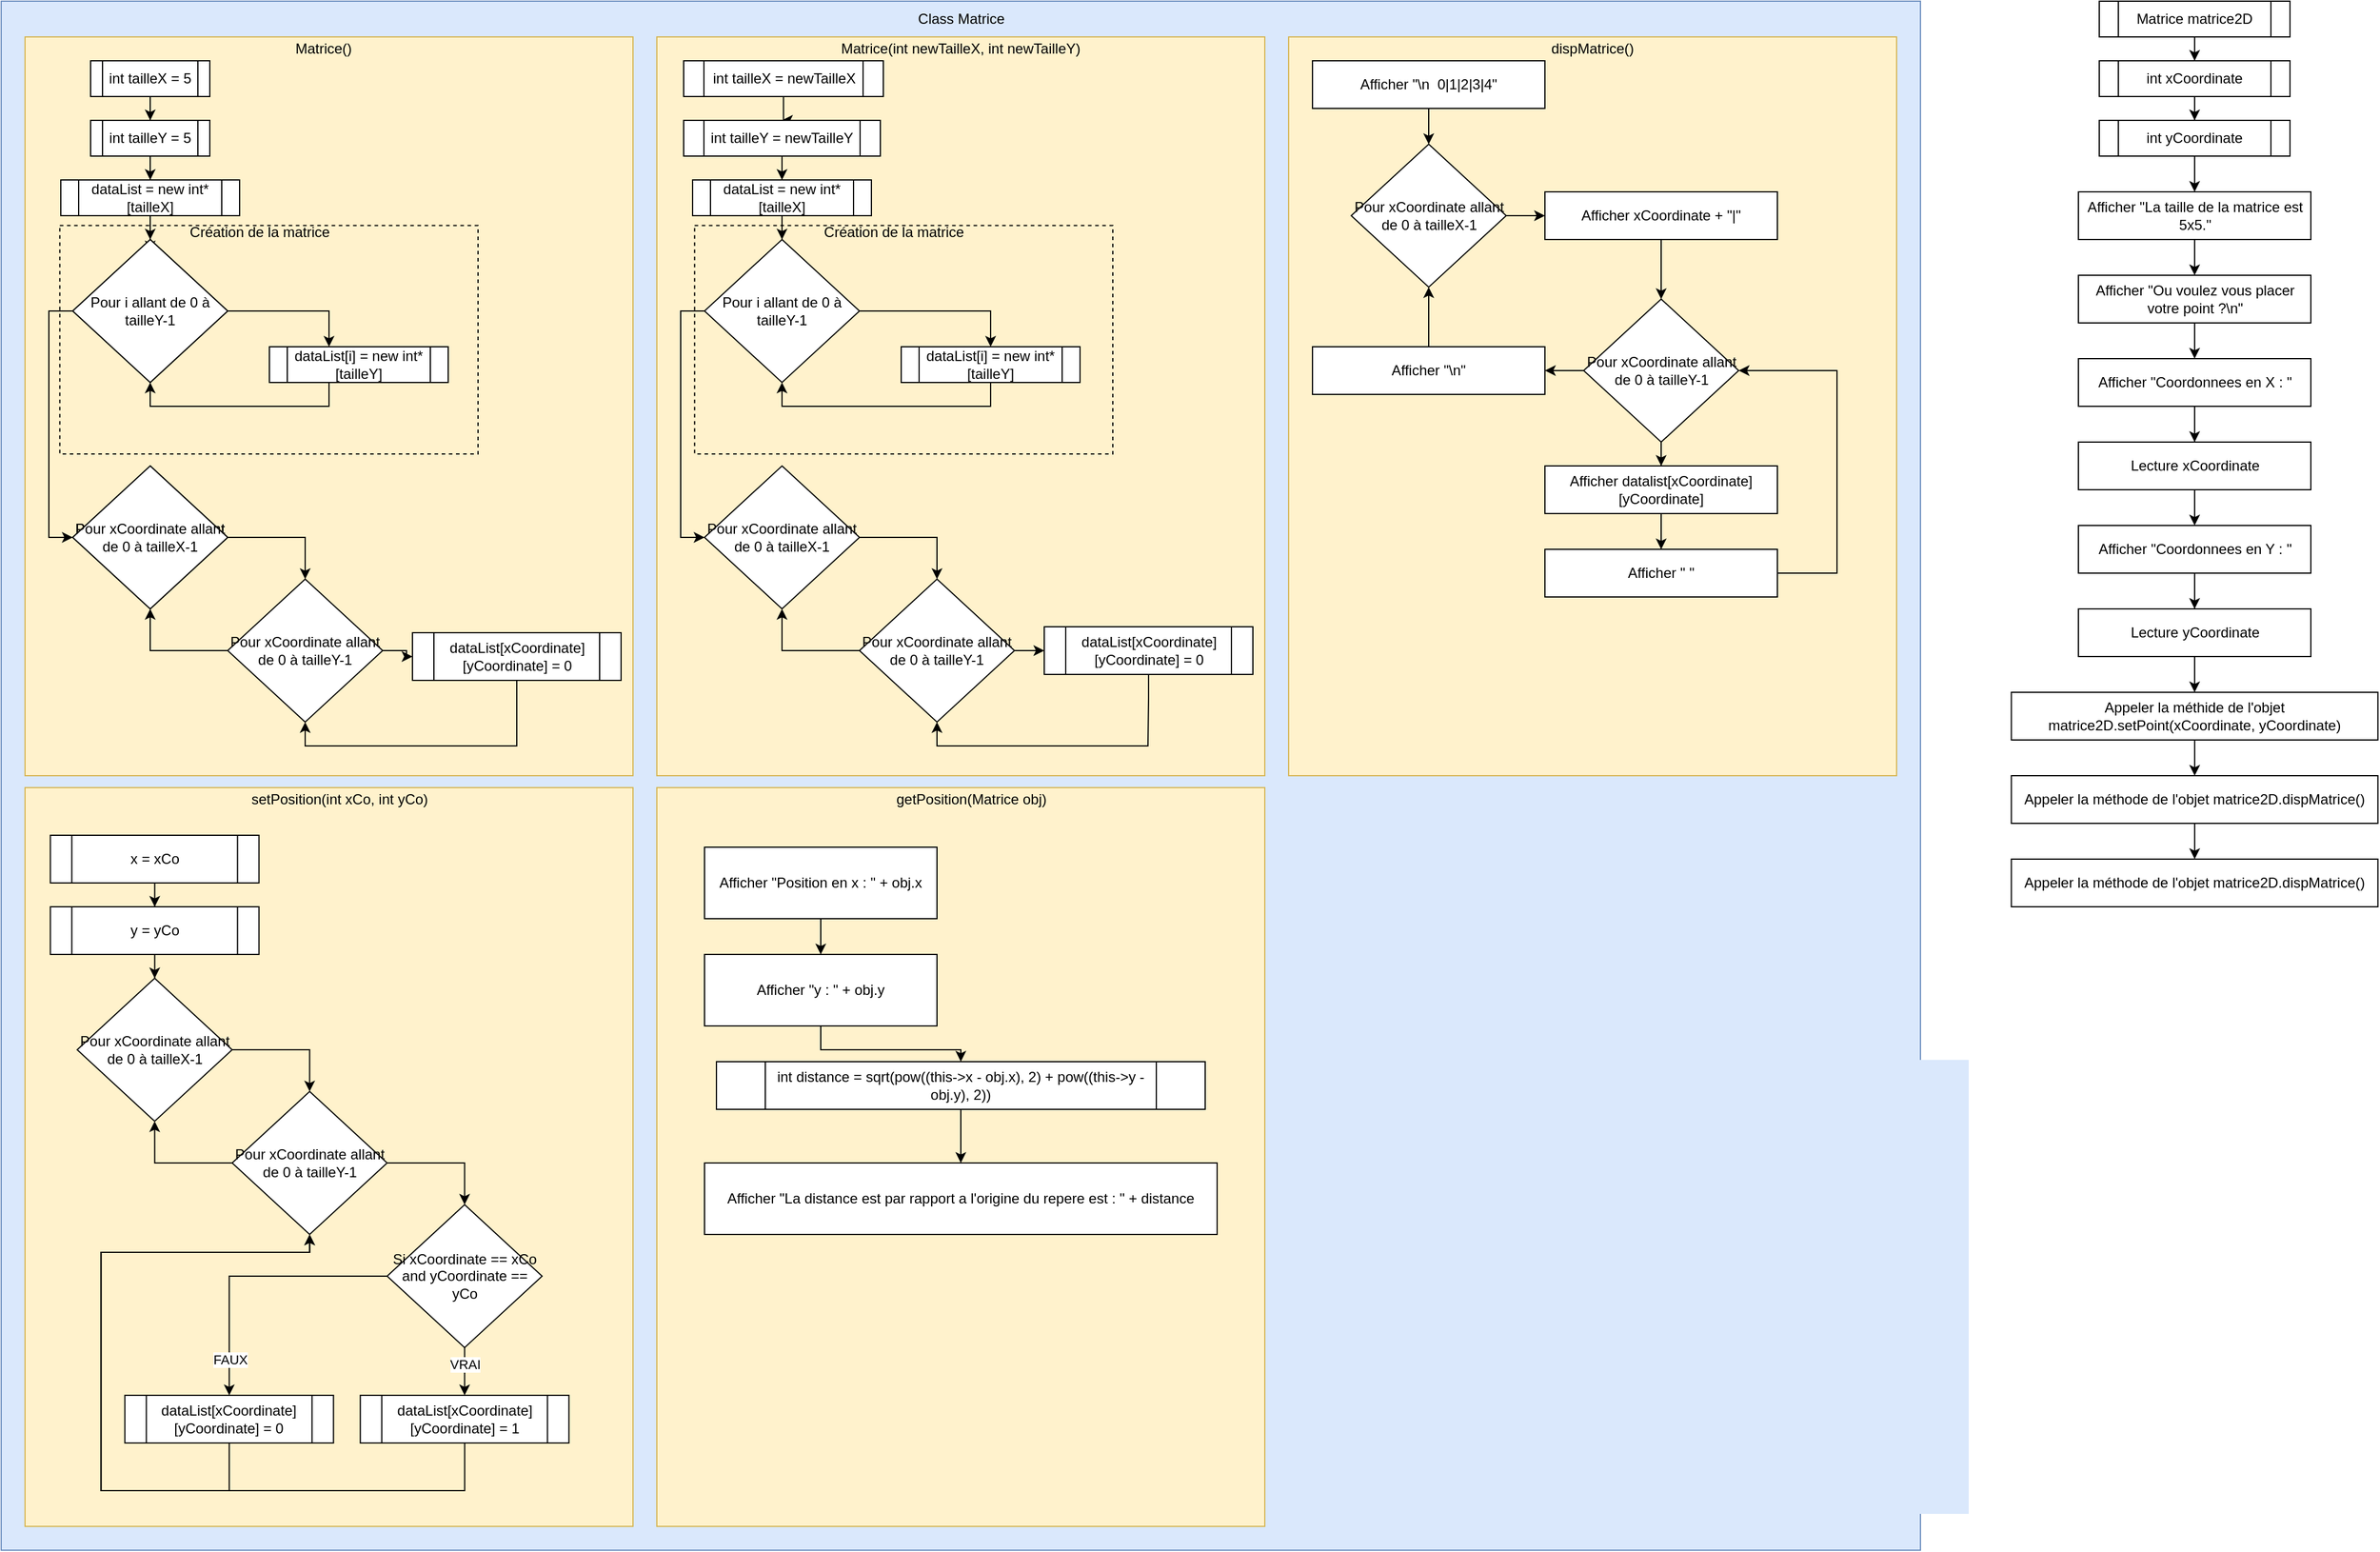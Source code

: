 <mxfile version="15.2.7" type="device"><diagram id="Nfzwu7JkCeesbR7hyUpN" name="Page-1"><mxGraphModel dx="716" dy="419" grid="1" gridSize="10" guides="1" tooltips="1" connect="1" arrows="1" fold="1" page="1" pageScale="1" pageWidth="827" pageHeight="1169" math="0" shadow="0"><root><mxCell id="0"/><mxCell id="1" parent="0"/><mxCell id="v02y0hQfB09JgSzKVZKJ-1" value="" style="whiteSpace=wrap;html=1;fillColor=#dae8fc;strokeColor=#6c8ebf;" vertex="1" parent="1"><mxGeometry x="130" y="120" width="1610" height="1300" as="geometry"/></mxCell><mxCell id="v02y0hQfB09JgSzKVZKJ-2" value="Class Matrice" style="text;html=1;strokeColor=none;fillColor=none;align=center;verticalAlign=middle;whiteSpace=wrap;rounded=0;" vertex="1" parent="1"><mxGeometry x="882.5" y="125" width="105" height="20" as="geometry"/></mxCell><mxCell id="v02y0hQfB09JgSzKVZKJ-3" value="" style="rounded=0;whiteSpace=wrap;html=1;fillColor=#fff2cc;strokeColor=#d6b656;" vertex="1" parent="1"><mxGeometry x="150" y="150" width="510" height="620" as="geometry"/></mxCell><mxCell id="v02y0hQfB09JgSzKVZKJ-4" value="Matrice()" style="text;html=1;strokeColor=none;fillColor=none;align=center;verticalAlign=middle;whiteSpace=wrap;rounded=0;" vertex="1" parent="1"><mxGeometry x="347.5" y="150" width="105" height="20" as="geometry"/></mxCell><mxCell id="v02y0hQfB09JgSzKVZKJ-9" style="edgeStyle=orthogonalEdgeStyle;rounded=0;orthogonalLoop=1;jettySize=auto;html=1;" edge="1" parent="1" source="v02y0hQfB09JgSzKVZKJ-5" target="v02y0hQfB09JgSzKVZKJ-6"><mxGeometry relative="1" as="geometry"/></mxCell><mxCell id="v02y0hQfB09JgSzKVZKJ-5" value="int tailleX = 5" style="shape=process;whiteSpace=wrap;html=1;backgroundOutline=1;" vertex="1" parent="1"><mxGeometry x="205" y="170" width="100" height="30" as="geometry"/></mxCell><mxCell id="v02y0hQfB09JgSzKVZKJ-10" style="edgeStyle=orthogonalEdgeStyle;rounded=0;orthogonalLoop=1;jettySize=auto;html=1;entryX=0.5;entryY=0;entryDx=0;entryDy=0;" edge="1" parent="1" source="v02y0hQfB09JgSzKVZKJ-6" target="v02y0hQfB09JgSzKVZKJ-7"><mxGeometry relative="1" as="geometry"/></mxCell><mxCell id="v02y0hQfB09JgSzKVZKJ-31" value="" style="edgeStyle=orthogonalEdgeStyle;rounded=0;orthogonalLoop=1;jettySize=auto;html=1;" edge="1" parent="1" source="v02y0hQfB09JgSzKVZKJ-6"><mxGeometry relative="1" as="geometry"><mxPoint x="255" y="330" as="targetPoint"/></mxGeometry></mxCell><mxCell id="v02y0hQfB09JgSzKVZKJ-6" value="int tailleY = 5" style="shape=process;whiteSpace=wrap;html=1;backgroundOutline=1;" vertex="1" parent="1"><mxGeometry x="205" y="220" width="100" height="30" as="geometry"/></mxCell><mxCell id="v02y0hQfB09JgSzKVZKJ-15" style="edgeStyle=orthogonalEdgeStyle;rounded=0;orthogonalLoop=1;jettySize=auto;html=1;" edge="1" parent="1" source="v02y0hQfB09JgSzKVZKJ-7" target="v02y0hQfB09JgSzKVZKJ-13"><mxGeometry relative="1" as="geometry"/></mxCell><mxCell id="v02y0hQfB09JgSzKVZKJ-7" value="dataList = new int*[tailleX]" style="shape=process;whiteSpace=wrap;html=1;backgroundOutline=1;" vertex="1" parent="1"><mxGeometry x="180" y="270" width="150" height="30" as="geometry"/></mxCell><mxCell id="v02y0hQfB09JgSzKVZKJ-19" style="edgeStyle=orthogonalEdgeStyle;rounded=0;orthogonalLoop=1;jettySize=auto;html=1;" edge="1" parent="1" source="v02y0hQfB09JgSzKVZKJ-13" target="v02y0hQfB09JgSzKVZKJ-18"><mxGeometry relative="1" as="geometry"><Array as="points"><mxPoint x="405" y="380"/></Array></mxGeometry></mxCell><mxCell id="v02y0hQfB09JgSzKVZKJ-23" style="edgeStyle=orthogonalEdgeStyle;rounded=0;orthogonalLoop=1;jettySize=auto;html=1;" edge="1" parent="1" source="v02y0hQfB09JgSzKVZKJ-13" target="v02y0hQfB09JgSzKVZKJ-22"><mxGeometry relative="1" as="geometry"><Array as="points"><mxPoint x="170" y="380"/><mxPoint x="170" y="570"/></Array></mxGeometry></mxCell><mxCell id="v02y0hQfB09JgSzKVZKJ-13" value="Pour i allant de 0 à tailleY-1" style="rhombus;whiteSpace=wrap;html=1;" vertex="1" parent="1"><mxGeometry x="190" y="320" width="130" height="120" as="geometry"/></mxCell><mxCell id="v02y0hQfB09JgSzKVZKJ-20" style="edgeStyle=orthogonalEdgeStyle;rounded=0;orthogonalLoop=1;jettySize=auto;html=1;entryX=0.5;entryY=1;entryDx=0;entryDy=0;" edge="1" parent="1" source="v02y0hQfB09JgSzKVZKJ-18" target="v02y0hQfB09JgSzKVZKJ-13"><mxGeometry relative="1" as="geometry"><Array as="points"><mxPoint x="405" y="460"/><mxPoint x="255" y="460"/></Array></mxGeometry></mxCell><mxCell id="v02y0hQfB09JgSzKVZKJ-18" value="dataList[i] = new int*[tailleY]" style="shape=process;whiteSpace=wrap;html=1;backgroundOutline=1;" vertex="1" parent="1"><mxGeometry x="355" y="410" width="150" height="30" as="geometry"/></mxCell><mxCell id="v02y0hQfB09JgSzKVZKJ-25" style="edgeStyle=orthogonalEdgeStyle;rounded=0;orthogonalLoop=1;jettySize=auto;html=1;" edge="1" parent="1" source="v02y0hQfB09JgSzKVZKJ-22" target="v02y0hQfB09JgSzKVZKJ-24"><mxGeometry relative="1" as="geometry"><Array as="points"><mxPoint x="385" y="570"/></Array></mxGeometry></mxCell><mxCell id="v02y0hQfB09JgSzKVZKJ-22" value="Pour xCoordinate allant de 0 à tailleX-1" style="rhombus;whiteSpace=wrap;html=1;" vertex="1" parent="1"><mxGeometry x="190" y="510" width="130" height="120" as="geometry"/></mxCell><mxCell id="v02y0hQfB09JgSzKVZKJ-26" style="edgeStyle=orthogonalEdgeStyle;rounded=0;orthogonalLoop=1;jettySize=auto;html=1;entryX=0.5;entryY=1;entryDx=0;entryDy=0;" edge="1" parent="1" source="v02y0hQfB09JgSzKVZKJ-24" target="v02y0hQfB09JgSzKVZKJ-22"><mxGeometry relative="1" as="geometry"><Array as="points"><mxPoint x="255" y="665"/></Array></mxGeometry></mxCell><mxCell id="v02y0hQfB09JgSzKVZKJ-28" style="edgeStyle=orthogonalEdgeStyle;rounded=0;orthogonalLoop=1;jettySize=auto;html=1;" edge="1" parent="1" source="v02y0hQfB09JgSzKVZKJ-24" target="v02y0hQfB09JgSzKVZKJ-27"><mxGeometry relative="1" as="geometry"/></mxCell><mxCell id="v02y0hQfB09JgSzKVZKJ-24" value="Pour xCoordinate allant de 0 à tailleY-1" style="rhombus;whiteSpace=wrap;html=1;" vertex="1" parent="1"><mxGeometry x="320" y="605" width="130" height="120" as="geometry"/></mxCell><mxCell id="v02y0hQfB09JgSzKVZKJ-29" style="edgeStyle=orthogonalEdgeStyle;rounded=0;orthogonalLoop=1;jettySize=auto;html=1;entryX=0.5;entryY=1;entryDx=0;entryDy=0;" edge="1" parent="1" source="v02y0hQfB09JgSzKVZKJ-27" target="v02y0hQfB09JgSzKVZKJ-24"><mxGeometry relative="1" as="geometry"><Array as="points"><mxPoint x="562" y="745"/><mxPoint x="385" y="745"/></Array></mxGeometry></mxCell><mxCell id="v02y0hQfB09JgSzKVZKJ-27" value="dataList[xCoordinate][yCoordinate] = 0" style="shape=process;whiteSpace=wrap;html=1;backgroundOutline=1;" vertex="1" parent="1"><mxGeometry x="475" y="650" width="175" height="40" as="geometry"/></mxCell><mxCell id="v02y0hQfB09JgSzKVZKJ-32" value="" style="group" vertex="1" connectable="0" parent="1"><mxGeometry x="167.5" y="306.25" width="362.5" height="193.75" as="geometry"/></mxCell><mxCell id="v02y0hQfB09JgSzKVZKJ-21" value="Création de la matrice" style="text;html=1;strokeColor=none;fillColor=none;align=center;verticalAlign=middle;whiteSpace=wrap;rounded=0;" vertex="1" parent="v02y0hQfB09JgSzKVZKJ-32"><mxGeometry x="110.114" width="138.374" height="16.316" as="geometry"/></mxCell><mxCell id="v02y0hQfB09JgSzKVZKJ-16" value="" style="rounded=0;whiteSpace=wrap;html=1;fillColor=none;dashed=1;" vertex="1" parent="v02y0hQfB09JgSzKVZKJ-32"><mxGeometry x="11.694" y="2.039" width="350.806" height="191.711" as="geometry"/></mxCell><mxCell id="v02y0hQfB09JgSzKVZKJ-33" value="" style="rounded=0;whiteSpace=wrap;html=1;fillColor=#fff2cc;strokeColor=#d6b656;" vertex="1" parent="1"><mxGeometry x="680" y="150" width="510" height="620" as="geometry"/></mxCell><mxCell id="v02y0hQfB09JgSzKVZKJ-34" value="Matrice(int newTailleX, int newTailleY)" style="text;html=1;strokeColor=none;fillColor=none;align=center;verticalAlign=middle;whiteSpace=wrap;rounded=0;" vertex="1" parent="1"><mxGeometry x="800" y="150" width="270" height="20" as="geometry"/></mxCell><mxCell id="v02y0hQfB09JgSzKVZKJ-35" value="int tailleX = 5" style="shape=process;whiteSpace=wrap;html=1;backgroundOutline=1;" vertex="1" parent="1"><mxGeometry x="205" y="170" width="100" height="30" as="geometry"/></mxCell><mxCell id="v02y0hQfB09JgSzKVZKJ-36" value="int tailleY = 5" style="shape=process;whiteSpace=wrap;html=1;backgroundOutline=1;" vertex="1" parent="1"><mxGeometry x="205" y="220" width="100" height="30" as="geometry"/></mxCell><mxCell id="v02y0hQfB09JgSzKVZKJ-37" value="dataList = new int*[tailleX]" style="shape=process;whiteSpace=wrap;html=1;backgroundOutline=1;" vertex="1" parent="1"><mxGeometry x="180" y="270" width="150" height="30" as="geometry"/></mxCell><mxCell id="v02y0hQfB09JgSzKVZKJ-38" value="Pour i allant de 0 à tailleY-1" style="rhombus;whiteSpace=wrap;html=1;" vertex="1" parent="1"><mxGeometry x="190" y="320" width="130" height="120" as="geometry"/></mxCell><mxCell id="v02y0hQfB09JgSzKVZKJ-39" value="dataList[i] = new int*[tailleY]" style="shape=process;whiteSpace=wrap;html=1;backgroundOutline=1;" vertex="1" parent="1"><mxGeometry x="355" y="410" width="150" height="30" as="geometry"/></mxCell><mxCell id="v02y0hQfB09JgSzKVZKJ-40" value="Pour xCoordinate allant de 0 à tailleX-1" style="rhombus;whiteSpace=wrap;html=1;" vertex="1" parent="1"><mxGeometry x="190" y="510" width="130" height="120" as="geometry"/></mxCell><mxCell id="v02y0hQfB09JgSzKVZKJ-53" style="edgeStyle=orthogonalEdgeStyle;rounded=0;orthogonalLoop=1;jettySize=auto;html=1;" edge="1" parent="1" source="v02y0hQfB09JgSzKVZKJ-41" target="v02y0hQfB09JgSzKVZKJ-48"><mxGeometry relative="1" as="geometry"><Array as="points"><mxPoint x="785" y="665"/></Array></mxGeometry></mxCell><mxCell id="v02y0hQfB09JgSzKVZKJ-54" style="edgeStyle=orthogonalEdgeStyle;rounded=0;orthogonalLoop=1;jettySize=auto;html=1;" edge="1" parent="1" source="v02y0hQfB09JgSzKVZKJ-41" target="v02y0hQfB09JgSzKVZKJ-42"><mxGeometry relative="1" as="geometry"/></mxCell><mxCell id="v02y0hQfB09JgSzKVZKJ-41" value="Pour xCoordinate allant de 0 à tailleY-1" style="rhombus;whiteSpace=wrap;html=1;" vertex="1" parent="1"><mxGeometry x="850" y="605" width="130" height="120" as="geometry"/></mxCell><mxCell id="v02y0hQfB09JgSzKVZKJ-55" style="edgeStyle=orthogonalEdgeStyle;rounded=0;orthogonalLoop=1;jettySize=auto;html=1;entryX=0.5;entryY=1;entryDx=0;entryDy=0;" edge="1" parent="1" source="v02y0hQfB09JgSzKVZKJ-42" target="v02y0hQfB09JgSzKVZKJ-41"><mxGeometry relative="1" as="geometry"><Array as="points"><mxPoint x="1092" y="705"/><mxPoint x="1092" y="745"/><mxPoint x="915" y="745"/></Array></mxGeometry></mxCell><mxCell id="v02y0hQfB09JgSzKVZKJ-42" value="dataList[xCoordinate][yCoordinate] = 0" style="shape=process;whiteSpace=wrap;html=1;backgroundOutline=1;" vertex="1" parent="1"><mxGeometry x="1005" y="645" width="175" height="40" as="geometry"/></mxCell><mxCell id="v02y0hQfB09JgSzKVZKJ-58" style="edgeStyle=orthogonalEdgeStyle;rounded=0;orthogonalLoop=1;jettySize=auto;html=1;entryX=0.5;entryY=0;entryDx=0;entryDy=0;" edge="1" parent="1" source="v02y0hQfB09JgSzKVZKJ-43" target="v02y0hQfB09JgSzKVZKJ-44"><mxGeometry relative="1" as="geometry"/></mxCell><mxCell id="v02y0hQfB09JgSzKVZKJ-43" value="int tailleX = newTailleX" style="shape=process;whiteSpace=wrap;html=1;backgroundOutline=1;" vertex="1" parent="1"><mxGeometry x="702.5" y="170" width="167.5" height="30" as="geometry"/></mxCell><mxCell id="v02y0hQfB09JgSzKVZKJ-57" style="edgeStyle=orthogonalEdgeStyle;rounded=0;orthogonalLoop=1;jettySize=auto;html=1;entryX=0.5;entryY=0;entryDx=0;entryDy=0;" edge="1" parent="1" source="v02y0hQfB09JgSzKVZKJ-44" target="v02y0hQfB09JgSzKVZKJ-45"><mxGeometry relative="1" as="geometry"/></mxCell><mxCell id="v02y0hQfB09JgSzKVZKJ-44" value="int tailleY = newTailleY" style="shape=process;whiteSpace=wrap;html=1;backgroundOutline=1;" vertex="1" parent="1"><mxGeometry x="702.5" y="220" width="165" height="30" as="geometry"/></mxCell><mxCell id="v02y0hQfB09JgSzKVZKJ-56" style="edgeStyle=orthogonalEdgeStyle;rounded=0;orthogonalLoop=1;jettySize=auto;html=1;entryX=0.5;entryY=0;entryDx=0;entryDy=0;" edge="1" parent="1" source="v02y0hQfB09JgSzKVZKJ-45" target="v02y0hQfB09JgSzKVZKJ-46"><mxGeometry relative="1" as="geometry"/></mxCell><mxCell id="v02y0hQfB09JgSzKVZKJ-45" value="dataList = new int*[tailleX]" style="shape=process;whiteSpace=wrap;html=1;backgroundOutline=1;" vertex="1" parent="1"><mxGeometry x="710" y="270" width="150" height="30" as="geometry"/></mxCell><mxCell id="v02y0hQfB09JgSzKVZKJ-49" style="edgeStyle=orthogonalEdgeStyle;rounded=0;orthogonalLoop=1;jettySize=auto;html=1;entryX=0.5;entryY=0;entryDx=0;entryDy=0;" edge="1" parent="1" source="v02y0hQfB09JgSzKVZKJ-46" target="v02y0hQfB09JgSzKVZKJ-47"><mxGeometry relative="1" as="geometry"/></mxCell><mxCell id="v02y0hQfB09JgSzKVZKJ-51" style="edgeStyle=orthogonalEdgeStyle;rounded=0;orthogonalLoop=1;jettySize=auto;html=1;entryX=0;entryY=0.5;entryDx=0;entryDy=0;" edge="1" parent="1" source="v02y0hQfB09JgSzKVZKJ-46" target="v02y0hQfB09JgSzKVZKJ-48"><mxGeometry relative="1" as="geometry"><Array as="points"><mxPoint x="700" y="380"/><mxPoint x="700" y="570"/></Array></mxGeometry></mxCell><mxCell id="v02y0hQfB09JgSzKVZKJ-46" value="Pour i allant de 0 à tailleY-1" style="rhombus;whiteSpace=wrap;html=1;" vertex="1" parent="1"><mxGeometry x="720" y="320" width="130" height="120" as="geometry"/></mxCell><mxCell id="v02y0hQfB09JgSzKVZKJ-50" style="edgeStyle=orthogonalEdgeStyle;rounded=0;orthogonalLoop=1;jettySize=auto;html=1;entryX=0.5;entryY=1;entryDx=0;entryDy=0;" edge="1" parent="1" source="v02y0hQfB09JgSzKVZKJ-47" target="v02y0hQfB09JgSzKVZKJ-46"><mxGeometry relative="1" as="geometry"><Array as="points"><mxPoint x="960" y="460"/><mxPoint x="785" y="460"/></Array></mxGeometry></mxCell><mxCell id="v02y0hQfB09JgSzKVZKJ-47" value="dataList[i] = new int*[tailleY]" style="shape=process;whiteSpace=wrap;html=1;backgroundOutline=1;" vertex="1" parent="1"><mxGeometry x="885" y="410" width="150" height="30" as="geometry"/></mxCell><mxCell id="v02y0hQfB09JgSzKVZKJ-52" style="edgeStyle=orthogonalEdgeStyle;rounded=0;orthogonalLoop=1;jettySize=auto;html=1;" edge="1" parent="1" source="v02y0hQfB09JgSzKVZKJ-48" target="v02y0hQfB09JgSzKVZKJ-41"><mxGeometry relative="1" as="geometry"><Array as="points"><mxPoint x="915" y="570"/></Array></mxGeometry></mxCell><mxCell id="v02y0hQfB09JgSzKVZKJ-48" value="Pour xCoordinate allant de 0 à tailleX-1" style="rhombus;whiteSpace=wrap;html=1;" vertex="1" parent="1"><mxGeometry x="720" y="510" width="130" height="120" as="geometry"/></mxCell><mxCell id="v02y0hQfB09JgSzKVZKJ-59" value="" style="group" vertex="1" connectable="0" parent="1"><mxGeometry x="700" y="306.25" width="362.5" height="193.75" as="geometry"/></mxCell><mxCell id="v02y0hQfB09JgSzKVZKJ-60" value="Création de la matrice" style="text;html=1;strokeColor=none;fillColor=none;align=center;verticalAlign=middle;whiteSpace=wrap;rounded=0;" vertex="1" parent="v02y0hQfB09JgSzKVZKJ-59"><mxGeometry x="110.114" width="138.374" height="16.316" as="geometry"/></mxCell><mxCell id="v02y0hQfB09JgSzKVZKJ-61" value="" style="rounded=0;whiteSpace=wrap;html=1;fillColor=none;dashed=1;" vertex="1" parent="v02y0hQfB09JgSzKVZKJ-59"><mxGeometry x="11.694" y="2.039" width="350.806" height="191.711" as="geometry"/></mxCell><mxCell id="v02y0hQfB09JgSzKVZKJ-62" value="" style="rounded=0;whiteSpace=wrap;html=1;fillColor=#fff2cc;strokeColor=#d6b656;" vertex="1" parent="1"><mxGeometry x="150" y="780" width="510" height="620" as="geometry"/></mxCell><mxCell id="v02y0hQfB09JgSzKVZKJ-63" value="setPosition(int xCo, int yCo)" style="text;html=1;strokeColor=none;fillColor=none;align=center;verticalAlign=middle;whiteSpace=wrap;rounded=0;" vertex="1" parent="1"><mxGeometry x="305" y="780" width="217.5" height="20" as="geometry"/></mxCell><mxCell id="v02y0hQfB09JgSzKVZKJ-67" style="edgeStyle=orthogonalEdgeStyle;rounded=0;orthogonalLoop=1;jettySize=auto;html=1;entryX=0.5;entryY=1;entryDx=0;entryDy=0;" edge="1" parent="1" source="v02y0hQfB09JgSzKVZKJ-64" target="v02y0hQfB09JgSzKVZKJ-65"><mxGeometry relative="1" as="geometry"><Array as="points"><mxPoint x="258.75" y="1095"/></Array></mxGeometry></mxCell><mxCell id="v02y0hQfB09JgSzKVZKJ-69" style="edgeStyle=orthogonalEdgeStyle;rounded=0;orthogonalLoop=1;jettySize=auto;html=1;" edge="1" parent="1" source="v02y0hQfB09JgSzKVZKJ-64" target="v02y0hQfB09JgSzKVZKJ-68"><mxGeometry relative="1" as="geometry"><Array as="points"><mxPoint x="518.75" y="1095"/></Array></mxGeometry></mxCell><mxCell id="v02y0hQfB09JgSzKVZKJ-64" value="Pour xCoordinate allant de 0 à tailleY-1" style="rhombus;whiteSpace=wrap;html=1;" vertex="1" parent="1"><mxGeometry x="323.75" y="1035" width="130" height="120" as="geometry"/></mxCell><mxCell id="v02y0hQfB09JgSzKVZKJ-66" style="edgeStyle=orthogonalEdgeStyle;rounded=0;orthogonalLoop=1;jettySize=auto;html=1;" edge="1" parent="1" source="v02y0hQfB09JgSzKVZKJ-65" target="v02y0hQfB09JgSzKVZKJ-64"><mxGeometry relative="1" as="geometry"><Array as="points"><mxPoint x="388.75" y="1000"/></Array></mxGeometry></mxCell><mxCell id="v02y0hQfB09JgSzKVZKJ-65" value="Pour xCoordinate allant de 0 à tailleX-1" style="rhombus;whiteSpace=wrap;html=1;" vertex="1" parent="1"><mxGeometry x="193.75" y="940" width="130" height="120" as="geometry"/></mxCell><mxCell id="v02y0hQfB09JgSzKVZKJ-71" style="edgeStyle=orthogonalEdgeStyle;rounded=0;orthogonalLoop=1;jettySize=auto;html=1;" edge="1" parent="1" source="v02y0hQfB09JgSzKVZKJ-68" target="v02y0hQfB09JgSzKVZKJ-70"><mxGeometry relative="1" as="geometry"/></mxCell><mxCell id="v02y0hQfB09JgSzKVZKJ-72" value="VRAI" style="edgeLabel;html=1;align=center;verticalAlign=middle;resizable=0;points=[];" vertex="1" connectable="0" parent="v02y0hQfB09JgSzKVZKJ-71"><mxGeometry x="-0.337" relative="1" as="geometry"><mxPoint as="offset"/></mxGeometry></mxCell><mxCell id="v02y0hQfB09JgSzKVZKJ-74" style="edgeStyle=orthogonalEdgeStyle;rounded=0;orthogonalLoop=1;jettySize=auto;html=1;" edge="1" parent="1" source="v02y0hQfB09JgSzKVZKJ-68" target="v02y0hQfB09JgSzKVZKJ-73"><mxGeometry relative="1" as="geometry"/></mxCell><mxCell id="v02y0hQfB09JgSzKVZKJ-75" value="FAUX" style="edgeLabel;html=1;align=center;verticalAlign=middle;resizable=0;points=[];" vertex="1" connectable="0" parent="v02y0hQfB09JgSzKVZKJ-74"><mxGeometry x="0.43" y="-1" relative="1" as="geometry"><mxPoint x="1" y="36" as="offset"/></mxGeometry></mxCell><mxCell id="v02y0hQfB09JgSzKVZKJ-68" value="Si xCoordinate == xCo and yCoordinate == yCo" style="rhombus;whiteSpace=wrap;html=1;" vertex="1" parent="1"><mxGeometry x="453.75" y="1130" width="130" height="120" as="geometry"/></mxCell><mxCell id="v02y0hQfB09JgSzKVZKJ-76" style="edgeStyle=orthogonalEdgeStyle;rounded=0;orthogonalLoop=1;jettySize=auto;html=1;entryX=0.5;entryY=1;entryDx=0;entryDy=0;" edge="1" parent="1" source="v02y0hQfB09JgSzKVZKJ-70" target="v02y0hQfB09JgSzKVZKJ-64"><mxGeometry relative="1" as="geometry"><Array as="points"><mxPoint x="518.75" y="1370"/><mxPoint x="213.75" y="1370"/><mxPoint x="213.75" y="1170"/><mxPoint x="388.75" y="1170"/></Array></mxGeometry></mxCell><mxCell id="v02y0hQfB09JgSzKVZKJ-70" value="dataList[xCoordinate][yCoordinate] = 1" style="shape=process;whiteSpace=wrap;html=1;backgroundOutline=1;" vertex="1" parent="1"><mxGeometry x="431.25" y="1290" width="175" height="40" as="geometry"/></mxCell><mxCell id="v02y0hQfB09JgSzKVZKJ-77" style="edgeStyle=orthogonalEdgeStyle;rounded=0;orthogonalLoop=1;jettySize=auto;html=1;" edge="1" parent="1" source="v02y0hQfB09JgSzKVZKJ-73" target="v02y0hQfB09JgSzKVZKJ-64"><mxGeometry relative="1" as="geometry"><Array as="points"><mxPoint x="321.75" y="1370"/><mxPoint x="213.75" y="1370"/><mxPoint x="213.75" y="1170"/><mxPoint x="388.75" y="1170"/></Array></mxGeometry></mxCell><mxCell id="v02y0hQfB09JgSzKVZKJ-73" value="dataList[xCoordinate][yCoordinate] = 0" style="shape=process;whiteSpace=wrap;html=1;backgroundOutline=1;" vertex="1" parent="1"><mxGeometry x="233.75" y="1290" width="175" height="40" as="geometry"/></mxCell><mxCell id="v02y0hQfB09JgSzKVZKJ-78" value="" style="rounded=0;whiteSpace=wrap;html=1;fillColor=#fff2cc;strokeColor=#d6b656;" vertex="1" parent="1"><mxGeometry x="680" y="780" width="510" height="620" as="geometry"/></mxCell><mxCell id="v02y0hQfB09JgSzKVZKJ-79" value="getPosition(Matrice obj)" style="text;html=1;strokeColor=none;fillColor=none;align=center;verticalAlign=middle;whiteSpace=wrap;rounded=0;" vertex="1" parent="1"><mxGeometry x="835" y="780" width="217.5" height="20" as="geometry"/></mxCell><mxCell id="v02y0hQfB09JgSzKVZKJ-82" style="edgeStyle=orthogonalEdgeStyle;rounded=0;orthogonalLoop=1;jettySize=auto;html=1;" edge="1" parent="1" source="v02y0hQfB09JgSzKVZKJ-80" target="v02y0hQfB09JgSzKVZKJ-81"><mxGeometry relative="1" as="geometry"/></mxCell><mxCell id="v02y0hQfB09JgSzKVZKJ-80" value="Afficher &quot;Position en x : &quot; + obj.x" style="rounded=0;whiteSpace=wrap;html=1;fillColor=default;" vertex="1" parent="1"><mxGeometry x="720" y="830" width="195" height="60" as="geometry"/></mxCell><mxCell id="v02y0hQfB09JgSzKVZKJ-133" style="edgeStyle=orthogonalEdgeStyle;rounded=0;orthogonalLoop=1;jettySize=auto;html=1;" edge="1" parent="1" source="v02y0hQfB09JgSzKVZKJ-81" target="v02y0hQfB09JgSzKVZKJ-132"><mxGeometry relative="1" as="geometry"/></mxCell><mxCell id="v02y0hQfB09JgSzKVZKJ-81" value="Afficher &quot;y : &quot; + obj.y" style="rounded=0;whiteSpace=wrap;html=1;fillColor=default;" vertex="1" parent="1"><mxGeometry x="720" y="920" width="195" height="60" as="geometry"/></mxCell><mxCell id="v02y0hQfB09JgSzKVZKJ-83" value="Afficher &quot;La distance est par rapport a l'origine du repere est : &quot; + distance" style="rounded=0;whiteSpace=wrap;html=1;fillColor=default;" vertex="1" parent="1"><mxGeometry x="720" y="1095" width="430" height="60" as="geometry"/></mxCell><mxCell id="v02y0hQfB09JgSzKVZKJ-85" value="" style="rounded=0;whiteSpace=wrap;html=1;fillColor=#fff2cc;strokeColor=#d6b656;" vertex="1" parent="1"><mxGeometry x="1210" y="150" width="510" height="620" as="geometry"/></mxCell><mxCell id="v02y0hQfB09JgSzKVZKJ-86" value="dispMatrice()" style="text;html=1;strokeColor=none;fillColor=none;align=center;verticalAlign=middle;whiteSpace=wrap;rounded=0;" vertex="1" parent="1"><mxGeometry x="1330" y="150" width="270" height="20" as="geometry"/></mxCell><mxCell id="v02y0hQfB09JgSzKVZKJ-90" style="edgeStyle=orthogonalEdgeStyle;rounded=0;orthogonalLoop=1;jettySize=auto;html=1;" edge="1" parent="1" source="v02y0hQfB09JgSzKVZKJ-87" target="v02y0hQfB09JgSzKVZKJ-89"><mxGeometry relative="1" as="geometry"/></mxCell><mxCell id="v02y0hQfB09JgSzKVZKJ-87" value="Afficher &quot;\n&amp;nbsp; 0|1|2|3|4&quot;" style="rounded=0;whiteSpace=wrap;html=1;fillColor=default;" vertex="1" parent="1"><mxGeometry x="1230" y="170" width="195" height="40" as="geometry"/></mxCell><mxCell id="v02y0hQfB09JgSzKVZKJ-98" style="edgeStyle=orthogonalEdgeStyle;rounded=0;orthogonalLoop=1;jettySize=auto;html=1;" edge="1" parent="1" source="v02y0hQfB09JgSzKVZKJ-88" target="v02y0hQfB09JgSzKVZKJ-95"><mxGeometry relative="1" as="geometry"/></mxCell><mxCell id="v02y0hQfB09JgSzKVZKJ-101" style="edgeStyle=orthogonalEdgeStyle;rounded=0;orthogonalLoop=1;jettySize=auto;html=1;" edge="1" parent="1" source="v02y0hQfB09JgSzKVZKJ-88" target="v02y0hQfB09JgSzKVZKJ-100"><mxGeometry relative="1" as="geometry"/></mxCell><mxCell id="v02y0hQfB09JgSzKVZKJ-88" value="Pour xCoordinate allant de 0 à tailleY-1" style="rhombus;whiteSpace=wrap;html=1;" vertex="1" parent="1"><mxGeometry x="1457.5" y="370" width="130" height="120" as="geometry"/></mxCell><mxCell id="v02y0hQfB09JgSzKVZKJ-93" style="edgeStyle=orthogonalEdgeStyle;rounded=0;orthogonalLoop=1;jettySize=auto;html=1;" edge="1" parent="1" source="v02y0hQfB09JgSzKVZKJ-89" target="v02y0hQfB09JgSzKVZKJ-91"><mxGeometry relative="1" as="geometry"/></mxCell><mxCell id="v02y0hQfB09JgSzKVZKJ-89" value="Pour xCoordinate allant de 0 à tailleX-1" style="rhombus;whiteSpace=wrap;html=1;" vertex="1" parent="1"><mxGeometry x="1262.5" y="240" width="130" height="120" as="geometry"/></mxCell><mxCell id="v02y0hQfB09JgSzKVZKJ-92" style="edgeStyle=orthogonalEdgeStyle;rounded=0;orthogonalLoop=1;jettySize=auto;html=1;" edge="1" parent="1" source="v02y0hQfB09JgSzKVZKJ-91" target="v02y0hQfB09JgSzKVZKJ-88"><mxGeometry relative="1" as="geometry"/></mxCell><mxCell id="v02y0hQfB09JgSzKVZKJ-91" value="Afficher xCoordinate + &quot;|&quot;" style="rounded=0;whiteSpace=wrap;html=1;fillColor=default;" vertex="1" parent="1"><mxGeometry x="1425" y="280" width="195" height="40" as="geometry"/></mxCell><mxCell id="v02y0hQfB09JgSzKVZKJ-97" style="edgeStyle=orthogonalEdgeStyle;rounded=0;orthogonalLoop=1;jettySize=auto;html=1;entryX=0.5;entryY=0;entryDx=0;entryDy=0;" edge="1" parent="1" source="v02y0hQfB09JgSzKVZKJ-95" target="v02y0hQfB09JgSzKVZKJ-96"><mxGeometry relative="1" as="geometry"/></mxCell><mxCell id="v02y0hQfB09JgSzKVZKJ-95" value="Afficher datalist[xCoordinate][yCoordinate]" style="rounded=0;whiteSpace=wrap;html=1;fillColor=default;" vertex="1" parent="1"><mxGeometry x="1425" y="510" width="195" height="40" as="geometry"/></mxCell><mxCell id="v02y0hQfB09JgSzKVZKJ-99" style="edgeStyle=orthogonalEdgeStyle;rounded=0;orthogonalLoop=1;jettySize=auto;html=1;entryX=1;entryY=0.5;entryDx=0;entryDy=0;" edge="1" parent="1" source="v02y0hQfB09JgSzKVZKJ-96" target="v02y0hQfB09JgSzKVZKJ-88"><mxGeometry relative="1" as="geometry"><Array as="points"><mxPoint x="1670" y="600"/><mxPoint x="1670" y="430"/></Array></mxGeometry></mxCell><mxCell id="v02y0hQfB09JgSzKVZKJ-96" value="Afficher &quot; &quot;" style="rounded=0;whiteSpace=wrap;html=1;fillColor=default;" vertex="1" parent="1"><mxGeometry x="1425" y="580" width="195" height="40" as="geometry"/></mxCell><mxCell id="v02y0hQfB09JgSzKVZKJ-102" style="edgeStyle=orthogonalEdgeStyle;rounded=0;orthogonalLoop=1;jettySize=auto;html=1;" edge="1" parent="1" source="v02y0hQfB09JgSzKVZKJ-100" target="v02y0hQfB09JgSzKVZKJ-89"><mxGeometry relative="1" as="geometry"/></mxCell><mxCell id="v02y0hQfB09JgSzKVZKJ-100" value="Afficher &quot;\n&quot;" style="rounded=0;whiteSpace=wrap;html=1;fillColor=default;" vertex="1" parent="1"><mxGeometry x="1230" y="410" width="195" height="40" as="geometry"/></mxCell><mxCell id="v02y0hQfB09JgSzKVZKJ-106" style="edgeStyle=orthogonalEdgeStyle;rounded=0;orthogonalLoop=1;jettySize=auto;html=1;" edge="1" parent="1" source="v02y0hQfB09JgSzKVZKJ-103" target="v02y0hQfB09JgSzKVZKJ-104"><mxGeometry relative="1" as="geometry"/></mxCell><mxCell id="v02y0hQfB09JgSzKVZKJ-103" value="Matrice matrice2D" style="shape=process;whiteSpace=wrap;html=1;backgroundOutline=1;" vertex="1" parent="1"><mxGeometry x="1890" y="120" width="160" height="30" as="geometry"/></mxCell><mxCell id="v02y0hQfB09JgSzKVZKJ-107" style="edgeStyle=orthogonalEdgeStyle;rounded=0;orthogonalLoop=1;jettySize=auto;html=1;" edge="1" parent="1" source="v02y0hQfB09JgSzKVZKJ-104" target="v02y0hQfB09JgSzKVZKJ-105"><mxGeometry relative="1" as="geometry"/></mxCell><mxCell id="v02y0hQfB09JgSzKVZKJ-104" value="int xCoordinate" style="shape=process;whiteSpace=wrap;html=1;backgroundOutline=1;" vertex="1" parent="1"><mxGeometry x="1890" y="170" width="160" height="30" as="geometry"/></mxCell><mxCell id="v02y0hQfB09JgSzKVZKJ-109" style="edgeStyle=orthogonalEdgeStyle;rounded=0;orthogonalLoop=1;jettySize=auto;html=1;entryX=0.5;entryY=0;entryDx=0;entryDy=0;" edge="1" parent="1" source="v02y0hQfB09JgSzKVZKJ-105" target="v02y0hQfB09JgSzKVZKJ-108"><mxGeometry relative="1" as="geometry"/></mxCell><mxCell id="v02y0hQfB09JgSzKVZKJ-105" value="int yCoordinate" style="shape=process;whiteSpace=wrap;html=1;backgroundOutline=1;" vertex="1" parent="1"><mxGeometry x="1890" y="220" width="160" height="30" as="geometry"/></mxCell><mxCell id="v02y0hQfB09JgSzKVZKJ-111" style="edgeStyle=orthogonalEdgeStyle;rounded=0;orthogonalLoop=1;jettySize=auto;html=1;entryX=0.5;entryY=0;entryDx=0;entryDy=0;" edge="1" parent="1" source="v02y0hQfB09JgSzKVZKJ-108" target="v02y0hQfB09JgSzKVZKJ-110"><mxGeometry relative="1" as="geometry"/></mxCell><mxCell id="v02y0hQfB09JgSzKVZKJ-108" value="Afficher &quot;La taille de la matrice est 5x5.&quot;" style="rounded=0;whiteSpace=wrap;html=1;fillColor=default;" vertex="1" parent="1"><mxGeometry x="1872.5" y="280" width="195" height="40" as="geometry"/></mxCell><mxCell id="v02y0hQfB09JgSzKVZKJ-113" style="edgeStyle=orthogonalEdgeStyle;rounded=0;orthogonalLoop=1;jettySize=auto;html=1;" edge="1" parent="1" source="v02y0hQfB09JgSzKVZKJ-110" target="v02y0hQfB09JgSzKVZKJ-112"><mxGeometry relative="1" as="geometry"/></mxCell><mxCell id="v02y0hQfB09JgSzKVZKJ-110" value="Afficher &quot;Ou voulez vous placer votre point ?\n&quot;" style="rounded=0;whiteSpace=wrap;html=1;fillColor=default;" vertex="1" parent="1"><mxGeometry x="1872.5" y="350" width="195" height="40" as="geometry"/></mxCell><mxCell id="v02y0hQfB09JgSzKVZKJ-115" style="edgeStyle=orthogonalEdgeStyle;rounded=0;orthogonalLoop=1;jettySize=auto;html=1;entryX=0.5;entryY=0;entryDx=0;entryDy=0;" edge="1" parent="1" source="v02y0hQfB09JgSzKVZKJ-112" target="v02y0hQfB09JgSzKVZKJ-114"><mxGeometry relative="1" as="geometry"/></mxCell><mxCell id="v02y0hQfB09JgSzKVZKJ-117" value="" style="edgeStyle=orthogonalEdgeStyle;rounded=0;orthogonalLoop=1;jettySize=auto;html=1;" edge="1" parent="1" source="v02y0hQfB09JgSzKVZKJ-112"><mxGeometry relative="1" as="geometry"><mxPoint x="1970" y="530" as="targetPoint"/></mxGeometry></mxCell><mxCell id="v02y0hQfB09JgSzKVZKJ-112" value="Afficher &quot;Coordonnees en X : &quot;" style="rounded=0;whiteSpace=wrap;html=1;fillColor=default;" vertex="1" parent="1"><mxGeometry x="1872.5" y="420" width="195" height="40" as="geometry"/></mxCell><mxCell id="v02y0hQfB09JgSzKVZKJ-122" style="edgeStyle=orthogonalEdgeStyle;rounded=0;orthogonalLoop=1;jettySize=auto;html=1;" edge="1" parent="1" source="v02y0hQfB09JgSzKVZKJ-114" target="v02y0hQfB09JgSzKVZKJ-120"><mxGeometry relative="1" as="geometry"/></mxCell><mxCell id="v02y0hQfB09JgSzKVZKJ-114" value="Lecture xCoordinate" style="rounded=0;whiteSpace=wrap;html=1;fillColor=default;" vertex="1" parent="1"><mxGeometry x="1872.5" y="490" width="195" height="40" as="geometry"/></mxCell><mxCell id="v02y0hQfB09JgSzKVZKJ-118" style="edgeStyle=orthogonalEdgeStyle;rounded=0;orthogonalLoop=1;jettySize=auto;html=1;entryX=0.5;entryY=0;entryDx=0;entryDy=0;" edge="1" parent="1" source="v02y0hQfB09JgSzKVZKJ-120" target="v02y0hQfB09JgSzKVZKJ-121"><mxGeometry relative="1" as="geometry"/></mxCell><mxCell id="v02y0hQfB09JgSzKVZKJ-119" value="" style="edgeStyle=orthogonalEdgeStyle;rounded=0;orthogonalLoop=1;jettySize=auto;html=1;" edge="1" parent="1" source="v02y0hQfB09JgSzKVZKJ-120"><mxGeometry relative="1" as="geometry"><mxPoint x="1970" y="670" as="targetPoint"/></mxGeometry></mxCell><mxCell id="v02y0hQfB09JgSzKVZKJ-120" value="Afficher &quot;Coordonnees en Y : &quot;" style="rounded=0;whiteSpace=wrap;html=1;fillColor=default;" vertex="1" parent="1"><mxGeometry x="1872.5" y="560" width="195" height="40" as="geometry"/></mxCell><mxCell id="v02y0hQfB09JgSzKVZKJ-124" style="edgeStyle=orthogonalEdgeStyle;rounded=0;orthogonalLoop=1;jettySize=auto;html=1;entryX=0.5;entryY=0;entryDx=0;entryDy=0;" edge="1" parent="1" source="v02y0hQfB09JgSzKVZKJ-121" target="v02y0hQfB09JgSzKVZKJ-123"><mxGeometry relative="1" as="geometry"/></mxCell><mxCell id="v02y0hQfB09JgSzKVZKJ-121" value="Lecture yCoordinate" style="rounded=0;whiteSpace=wrap;html=1;fillColor=default;" vertex="1" parent="1"><mxGeometry x="1872.5" y="630" width="195" height="40" as="geometry"/></mxCell><mxCell id="v02y0hQfB09JgSzKVZKJ-136" style="edgeStyle=orthogonalEdgeStyle;rounded=0;orthogonalLoop=1;jettySize=auto;html=1;" edge="1" parent="1" source="v02y0hQfB09JgSzKVZKJ-123" target="v02y0hQfB09JgSzKVZKJ-135"><mxGeometry relative="1" as="geometry"/></mxCell><mxCell id="v02y0hQfB09JgSzKVZKJ-123" value="Appeler la méthide de l'objet matrice2D.setPoint(xCoordinate, yCoordinate)" style="rounded=0;whiteSpace=wrap;html=1;fillColor=default;" vertex="1" parent="1"><mxGeometry x="1816.25" y="700" width="307.5" height="40" as="geometry"/></mxCell><mxCell id="v02y0hQfB09JgSzKVZKJ-125" value="Appeler la méthode de l'objet matrice2D.dispMatrice()" style="rounded=0;whiteSpace=wrap;html=1;fillColor=default;" vertex="1" parent="1"><mxGeometry x="1816.25" y="840" width="307.5" height="40" as="geometry"/></mxCell><mxCell id="v02y0hQfB09JgSzKVZKJ-129" style="edgeStyle=orthogonalEdgeStyle;rounded=0;orthogonalLoop=1;jettySize=auto;html=1;" edge="1" parent="1" source="v02y0hQfB09JgSzKVZKJ-127" target="v02y0hQfB09JgSzKVZKJ-128"><mxGeometry relative="1" as="geometry"/></mxCell><mxCell id="v02y0hQfB09JgSzKVZKJ-127" value="x = xCo" style="shape=process;whiteSpace=wrap;html=1;backgroundOutline=1;" vertex="1" parent="1"><mxGeometry x="171.25" y="820" width="175" height="40" as="geometry"/></mxCell><mxCell id="v02y0hQfB09JgSzKVZKJ-130" style="edgeStyle=orthogonalEdgeStyle;rounded=0;orthogonalLoop=1;jettySize=auto;html=1;" edge="1" parent="1" source="v02y0hQfB09JgSzKVZKJ-128" target="v02y0hQfB09JgSzKVZKJ-65"><mxGeometry relative="1" as="geometry"/></mxCell><mxCell id="v02y0hQfB09JgSzKVZKJ-128" value="y = yCo" style="shape=process;whiteSpace=wrap;html=1;backgroundOutline=1;" vertex="1" parent="1"><mxGeometry x="171.25" y="880" width="175" height="40" as="geometry"/></mxCell><mxCell id="v02y0hQfB09JgSzKVZKJ-134" style="edgeStyle=orthogonalEdgeStyle;rounded=0;orthogonalLoop=1;jettySize=auto;html=1;" edge="1" parent="1" source="v02y0hQfB09JgSzKVZKJ-132" target="v02y0hQfB09JgSzKVZKJ-83"><mxGeometry relative="1" as="geometry"/></mxCell><mxCell id="v02y0hQfB09JgSzKVZKJ-132" value="int distance = sqrt(pow((this-&amp;gt;x - obj.x), 2) + pow((this-&amp;gt;y - obj.y), 2))" style="shape=process;whiteSpace=wrap;html=1;backgroundOutline=1;" vertex="1" parent="1"><mxGeometry x="730" y="1010" width="410" height="40" as="geometry"/></mxCell><mxCell id="v02y0hQfB09JgSzKVZKJ-137" style="edgeStyle=orthogonalEdgeStyle;rounded=0;orthogonalLoop=1;jettySize=auto;html=1;" edge="1" parent="1" source="v02y0hQfB09JgSzKVZKJ-135" target="v02y0hQfB09JgSzKVZKJ-125"><mxGeometry relative="1" as="geometry"/></mxCell><mxCell id="v02y0hQfB09JgSzKVZKJ-135" value="Appeler la méthode de l'objet matrice2D.dispMatrice()" style="rounded=0;whiteSpace=wrap;html=1;fillColor=default;" vertex="1" parent="1"><mxGeometry x="1816.25" y="770" width="307.5" height="40" as="geometry"/></mxCell></root></mxGraphModel></diagram></mxfile>